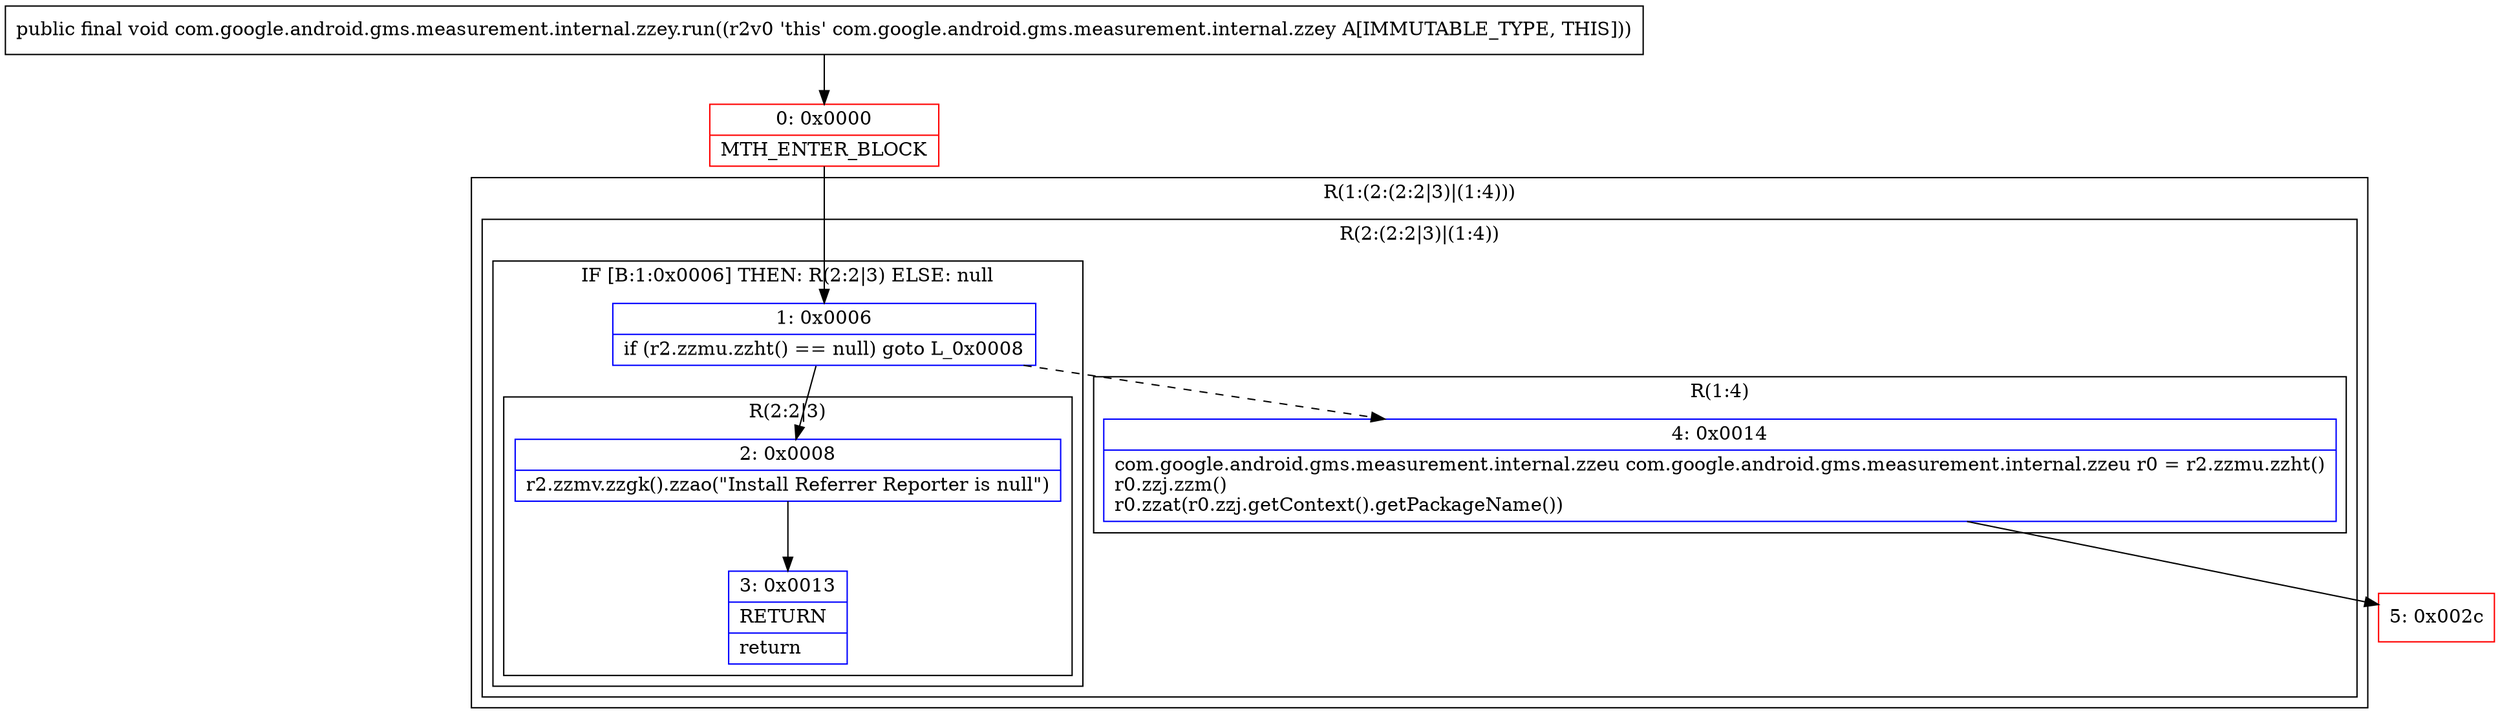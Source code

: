 digraph "CFG forcom.google.android.gms.measurement.internal.zzey.run()V" {
subgraph cluster_Region_10146366 {
label = "R(1:(2:(2:2|3)|(1:4)))";
node [shape=record,color=blue];
subgraph cluster_Region_450568987 {
label = "R(2:(2:2|3)|(1:4))";
node [shape=record,color=blue];
subgraph cluster_IfRegion_1761569662 {
label = "IF [B:1:0x0006] THEN: R(2:2|3) ELSE: null";
node [shape=record,color=blue];
Node_1 [shape=record,label="{1\:\ 0x0006|if (r2.zzmu.zzht() == null) goto L_0x0008\l}"];
subgraph cluster_Region_1452997521 {
label = "R(2:2|3)";
node [shape=record,color=blue];
Node_2 [shape=record,label="{2\:\ 0x0008|r2.zzmv.zzgk().zzao(\"Install Referrer Reporter is null\")\l}"];
Node_3 [shape=record,label="{3\:\ 0x0013|RETURN\l|return\l}"];
}
}
subgraph cluster_Region_251630899 {
label = "R(1:4)";
node [shape=record,color=blue];
Node_4 [shape=record,label="{4\:\ 0x0014|com.google.android.gms.measurement.internal.zzeu com.google.android.gms.measurement.internal.zzeu r0 = r2.zzmu.zzht()\lr0.zzj.zzm()\lr0.zzat(r0.zzj.getContext().getPackageName())\l}"];
}
}
}
Node_0 [shape=record,color=red,label="{0\:\ 0x0000|MTH_ENTER_BLOCK\l}"];
Node_5 [shape=record,color=red,label="{5\:\ 0x002c}"];
MethodNode[shape=record,label="{public final void com.google.android.gms.measurement.internal.zzey.run((r2v0 'this' com.google.android.gms.measurement.internal.zzey A[IMMUTABLE_TYPE, THIS])) }"];
MethodNode -> Node_0;
Node_1 -> Node_2;
Node_1 -> Node_4[style=dashed];
Node_2 -> Node_3;
Node_4 -> Node_5;
Node_0 -> Node_1;
}

